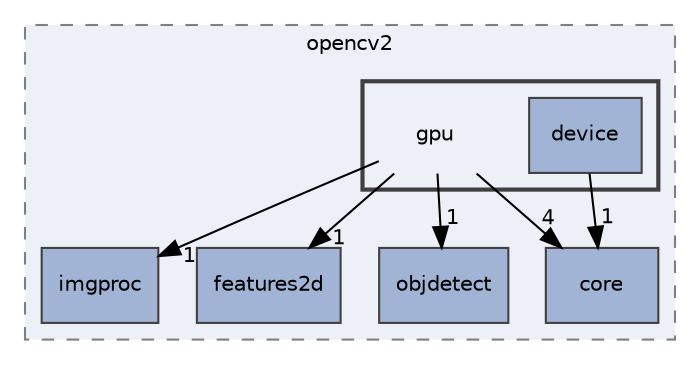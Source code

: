 digraph "P4ALL_OCR-TABLES/vendor/OpenCV/build/include/opencv2/gpu"
{
 // LATEX_PDF_SIZE
  edge [fontname="Helvetica",fontsize="10",labelfontname="Helvetica",labelfontsize="10"];
  node [fontname="Helvetica",fontsize="10",shape=record];
  compound=true
  subgraph clusterdir_82e4f955188045376eca4cdd73edc36b {
    graph [ bgcolor="#edf0f7", pencolor="grey50", style="filled,dashed,", label="opencv2", fontname="Helvetica", fontsize="10", URL="dir_82e4f955188045376eca4cdd73edc36b.html"]
  dir_126bc893a34f338fb13307d15c2fd5e7 [shape=box, label="features2d", style="filled,", fillcolor="#a2b4d6", color="grey25", URL="dir_126bc893a34f338fb13307d15c2fd5e7.html"];
  dir_e48ff80f84c28ff88b55c48d0d7e2325 [shape=box, label="imgproc", style="filled,", fillcolor="#a2b4d6", color="grey25", URL="dir_e48ff80f84c28ff88b55c48d0d7e2325.html"];
  dir_d0a90bd216adce98fc120e9c5b54a47b [shape=box, label="core", style="filled,", fillcolor="#a2b4d6", color="grey25", URL="dir_d0a90bd216adce98fc120e9c5b54a47b.html"];
  dir_4f1c6aa8d29ac25cee50cb940f5e5950 [shape=box, label="objdetect", style="filled,", fillcolor="#a2b4d6", color="grey25", URL="dir_4f1c6aa8d29ac25cee50cb940f5e5950.html"];
  subgraph clusterdir_c5592f7875483e77b6458e0a4db5ccc2 {
    graph [ bgcolor="#edf0f7", pencolor="grey25", style="filled,bold,", label="", fontname="Helvetica", fontsize="10", URL="dir_c5592f7875483e77b6458e0a4db5ccc2.html"]
    dir_c5592f7875483e77b6458e0a4db5ccc2 [shape=plaintext, label="gpu"];
  dir_96f83681e7f3da38ab65f89ead6bc962 [shape=box, label="device", style="filled,", fillcolor="#a2b4d6", color="grey25", URL="dir_96f83681e7f3da38ab65f89ead6bc962.html"];
  }
  }
  dir_c5592f7875483e77b6458e0a4db5ccc2->dir_126bc893a34f338fb13307d15c2fd5e7 [headlabel="1", labeldistance=1.5 headhref="dir_000015_000011.html"];
  dir_c5592f7875483e77b6458e0a4db5ccc2->dir_4f1c6aa8d29ac25cee50cb940f5e5950 [headlabel="1", labeldistance=1.5 headhref="dir_000015_000032.html"];
  dir_c5592f7875483e77b6458e0a4db5ccc2->dir_d0a90bd216adce98fc120e9c5b54a47b [headlabel="4", labeldistance=1.5 headhref="dir_000015_000006.html"];
  dir_c5592f7875483e77b6458e0a4db5ccc2->dir_e48ff80f84c28ff88b55c48d0d7e2325 [headlabel="1", labeldistance=1.5 headhref="dir_000015_000019.html"];
  dir_96f83681e7f3da38ab65f89ead6bc962->dir_d0a90bd216adce98fc120e9c5b54a47b [headlabel="1", labeldistance=1.5 headhref="dir_000010_000006.html"];
}
